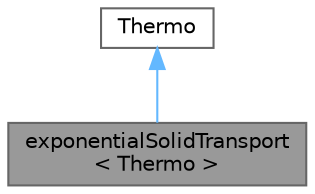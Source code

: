 digraph "exponentialSolidTransport&lt; Thermo &gt;"
{
 // LATEX_PDF_SIZE
  bgcolor="transparent";
  edge [fontname=Helvetica,fontsize=10,labelfontname=Helvetica,labelfontsize=10];
  node [fontname=Helvetica,fontsize=10,shape=box,height=0.2,width=0.4];
  Node1 [id="Node000001",label="exponentialSolidTransport\l\< Thermo \>",height=0.2,width=0.4,color="gray40", fillcolor="grey60", style="filled", fontcolor="black",tooltip="Exponential properties for solid heat transport Templated into a given thermodynamics package."];
  Node2 -> Node1 [id="edge1_Node000001_Node000002",dir="back",color="steelblue1",style="solid",tooltip=" "];
  Node2 [id="Node000002",label="Thermo",height=0.2,width=0.4,color="gray40", fillcolor="white", style="filled",tooltip=" "];
}
